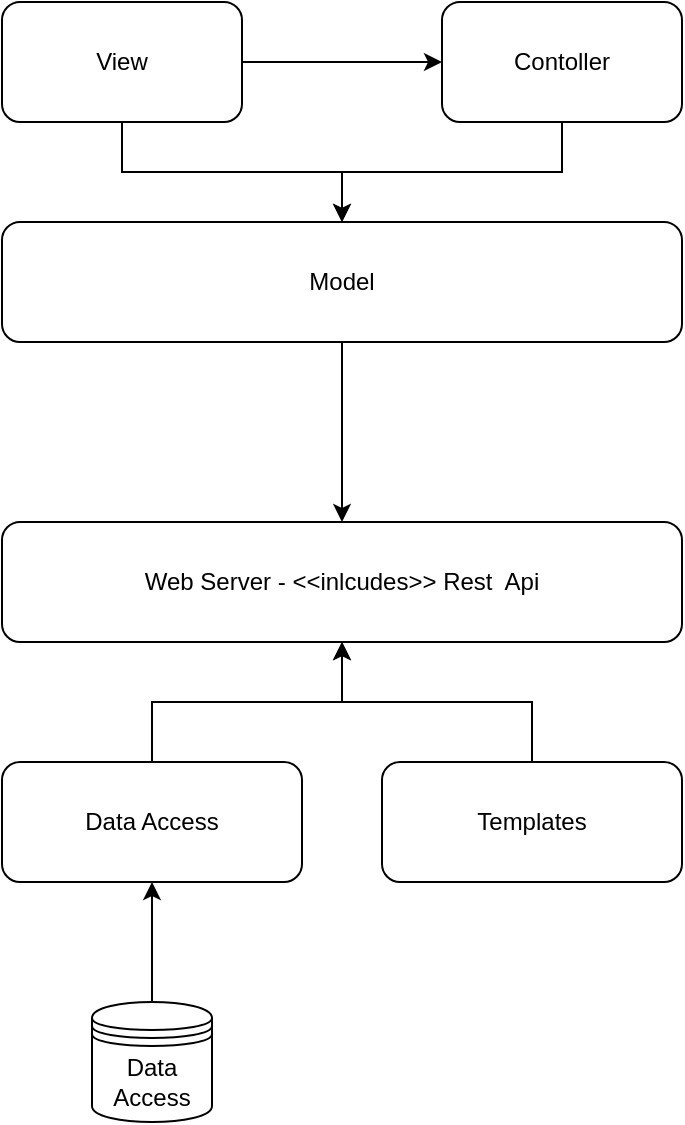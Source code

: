 <mxfile version="15.2.7" type="device"><diagram id="31DHcy2U7E1GmmO1oW-4" name="Page-1"><mxGraphModel dx="483" dy="561" grid="1" gridSize="10" guides="1" tooltips="1" connect="1" arrows="1" fold="1" page="1" pageScale="1" pageWidth="850" pageHeight="1100" math="0" shadow="0"><root><mxCell id="0"/><mxCell id="1" parent="0"/><mxCell id="t-tCkc-IxDFwOh4oluXY-6" value="" style="edgeStyle=orthogonalEdgeStyle;rounded=0;orthogonalLoop=1;jettySize=auto;html=1;" edge="1" parent="1" source="t-tCkc-IxDFwOh4oluXY-1" target="t-tCkc-IxDFwOh4oluXY-4"><mxGeometry relative="1" as="geometry"/></mxCell><mxCell id="t-tCkc-IxDFwOh4oluXY-1" value="Contoller" style="rounded=1;whiteSpace=wrap;html=1;" vertex="1" parent="1"><mxGeometry x="310" y="190" width="120" height="60" as="geometry"/></mxCell><mxCell id="t-tCkc-IxDFwOh4oluXY-3" value="" style="edgeStyle=orthogonalEdgeStyle;rounded=0;orthogonalLoop=1;jettySize=auto;html=1;" edge="1" parent="1" source="t-tCkc-IxDFwOh4oluXY-2" target="t-tCkc-IxDFwOh4oluXY-1"><mxGeometry relative="1" as="geometry"/></mxCell><mxCell id="t-tCkc-IxDFwOh4oluXY-7" value="" style="edgeStyle=orthogonalEdgeStyle;rounded=0;orthogonalLoop=1;jettySize=auto;html=1;" edge="1" parent="1" source="t-tCkc-IxDFwOh4oluXY-2" target="t-tCkc-IxDFwOh4oluXY-4"><mxGeometry relative="1" as="geometry"/></mxCell><mxCell id="t-tCkc-IxDFwOh4oluXY-2" value="View" style="rounded=1;whiteSpace=wrap;html=1;" vertex="1" parent="1"><mxGeometry x="90" y="190" width="120" height="60" as="geometry"/></mxCell><mxCell id="t-tCkc-IxDFwOh4oluXY-8" value="" style="edgeStyle=orthogonalEdgeStyle;rounded=0;orthogonalLoop=1;jettySize=auto;html=1;" edge="1" parent="1" source="t-tCkc-IxDFwOh4oluXY-4" target="t-tCkc-IxDFwOh4oluXY-5"><mxGeometry relative="1" as="geometry"/></mxCell><mxCell id="t-tCkc-IxDFwOh4oluXY-4" value="Model" style="rounded=1;whiteSpace=wrap;html=1;" vertex="1" parent="1"><mxGeometry x="90" y="300" width="340" height="60" as="geometry"/></mxCell><mxCell id="t-tCkc-IxDFwOh4oluXY-5" value="Web Server - &amp;lt;&amp;lt;inlcudes&amp;gt;&amp;gt; Rest&amp;nbsp; Api" style="rounded=1;whiteSpace=wrap;html=1;" vertex="1" parent="1"><mxGeometry x="90" y="450" width="340" height="60" as="geometry"/></mxCell><mxCell id="t-tCkc-IxDFwOh4oluXY-12" value="" style="edgeStyle=orthogonalEdgeStyle;rounded=0;orthogonalLoop=1;jettySize=auto;html=1;" edge="1" parent="1" source="t-tCkc-IxDFwOh4oluXY-9" target="t-tCkc-IxDFwOh4oluXY-5"><mxGeometry relative="1" as="geometry"/></mxCell><mxCell id="t-tCkc-IxDFwOh4oluXY-9" value="Data Access" style="rounded=1;whiteSpace=wrap;html=1;" vertex="1" parent="1"><mxGeometry x="90" y="570" width="150" height="60" as="geometry"/></mxCell><mxCell id="t-tCkc-IxDFwOh4oluXY-11" value="" style="edgeStyle=orthogonalEdgeStyle;rounded=0;orthogonalLoop=1;jettySize=auto;html=1;" edge="1" parent="1" source="t-tCkc-IxDFwOh4oluXY-10" target="t-tCkc-IxDFwOh4oluXY-5"><mxGeometry relative="1" as="geometry"/></mxCell><mxCell id="t-tCkc-IxDFwOh4oluXY-10" value="Templates" style="rounded=1;whiteSpace=wrap;html=1;" vertex="1" parent="1"><mxGeometry x="280" y="570" width="150" height="60" as="geometry"/></mxCell><mxCell id="t-tCkc-IxDFwOh4oluXY-15" value="" style="edgeStyle=orthogonalEdgeStyle;rounded=0;orthogonalLoop=1;jettySize=auto;html=1;" edge="1" parent="1" source="t-tCkc-IxDFwOh4oluXY-14" target="t-tCkc-IxDFwOh4oluXY-9"><mxGeometry relative="1" as="geometry"/></mxCell><mxCell id="t-tCkc-IxDFwOh4oluXY-14" value="Data Access" style="shape=datastore;whiteSpace=wrap;html=1;" vertex="1" parent="1"><mxGeometry x="135" y="690" width="60" height="60" as="geometry"/></mxCell></root></mxGraphModel></diagram></mxfile>